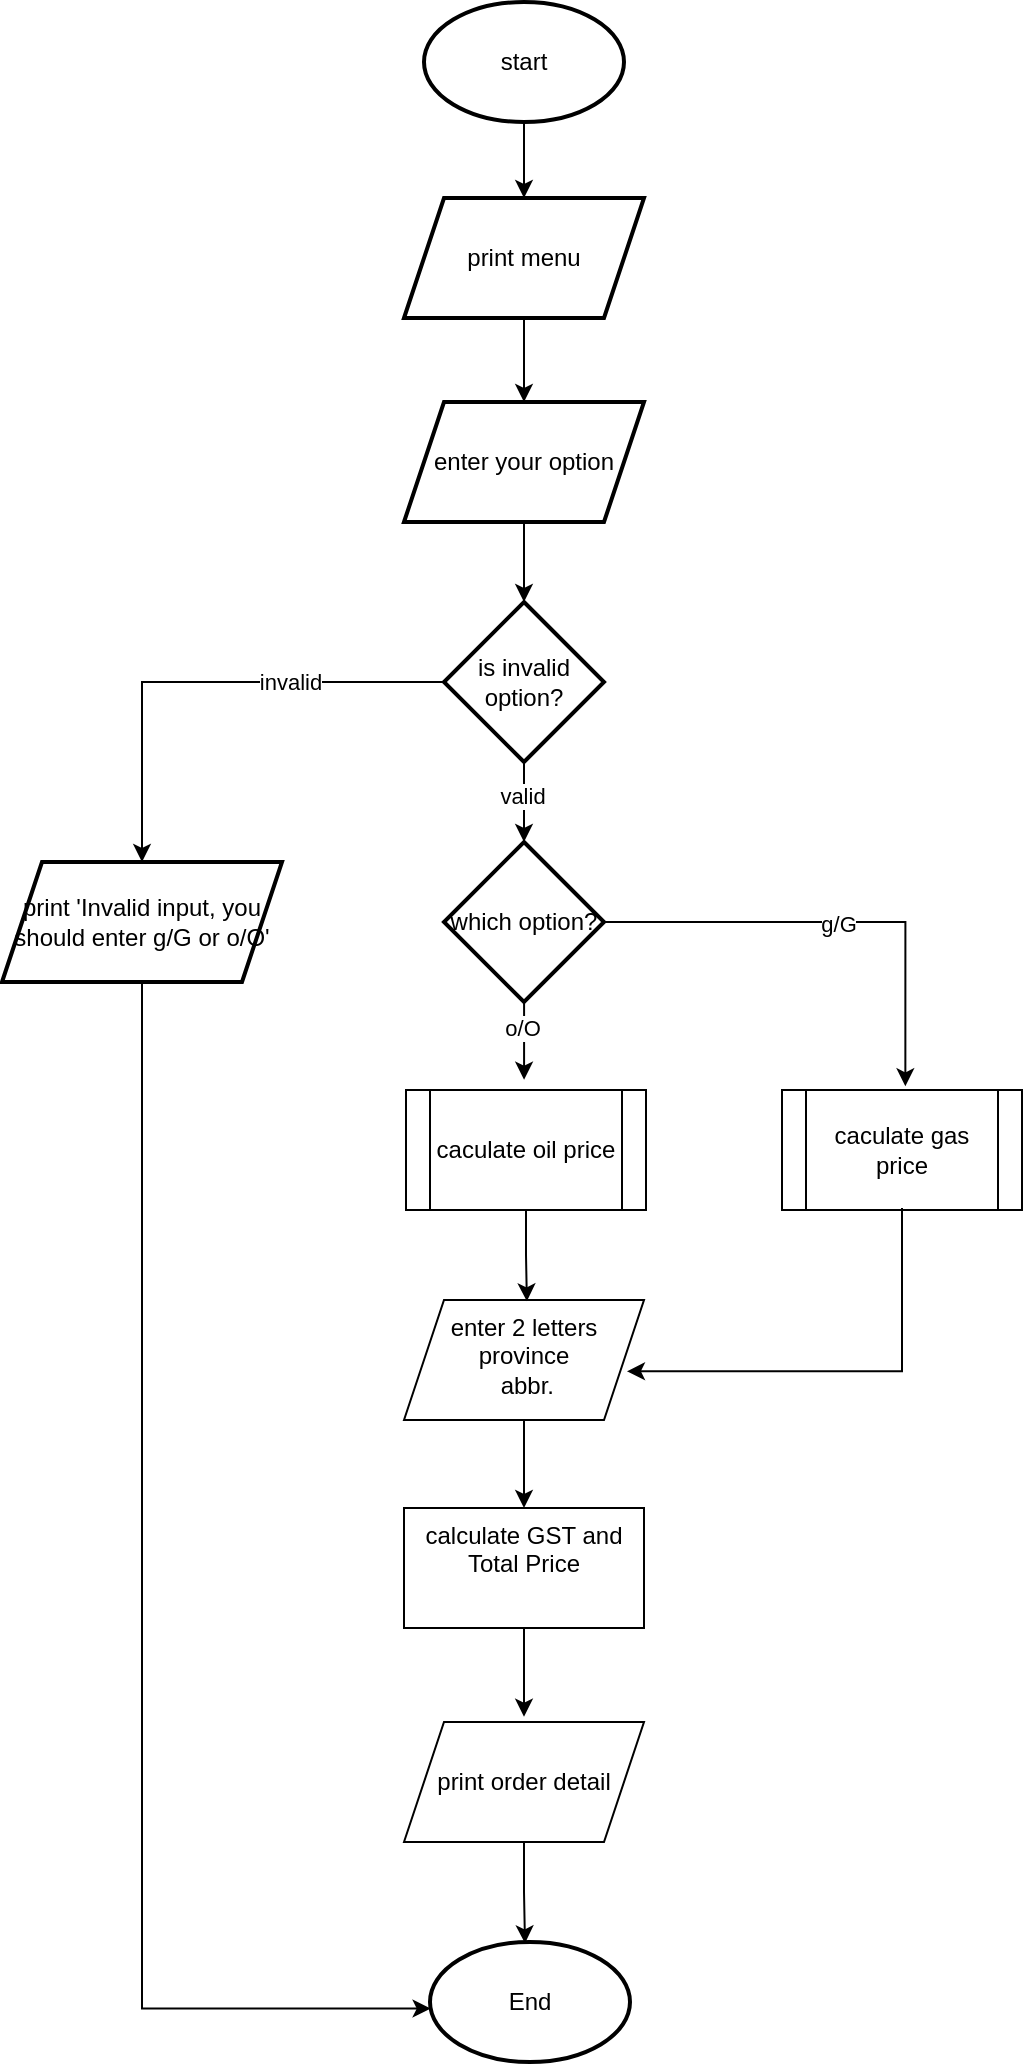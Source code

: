 <mxfile version="22.0.4" type="device" pages="2">
  <diagram id="C5RBs43oDa-KdzZeNtuy" name="Page-1">
    <mxGraphModel dx="1500" dy="763" grid="1" gridSize="10" guides="1" tooltips="1" connect="0" arrows="1" fold="1" page="1" pageScale="1" pageWidth="827" pageHeight="1169" math="0" shadow="0">
      <root>
        <mxCell id="WIyWlLk6GJQsqaUBKTNV-0" />
        <mxCell id="WIyWlLk6GJQsqaUBKTNV-1" parent="WIyWlLk6GJQsqaUBKTNV-0" />
        <mxCell id="py212hZVH1_2ZGQBk9sO-63" style="edgeStyle=orthogonalEdgeStyle;rounded=0;orthogonalLoop=1;jettySize=auto;html=1;exitX=0.5;exitY=1;exitDx=0;exitDy=0;exitPerimeter=0;entryX=0.5;entryY=0;entryDx=0;entryDy=0;" parent="WIyWlLk6GJQsqaUBKTNV-1" source="py212hZVH1_2ZGQBk9sO-1" target="py212hZVH1_2ZGQBk9sO-9" edge="1">
          <mxGeometry relative="1" as="geometry" />
        </mxCell>
        <mxCell id="py212hZVH1_2ZGQBk9sO-1" value="&lt;div&gt;start&lt;/div&gt;" style="strokeWidth=2;html=1;shape=mxgraph.flowchart.start_1;whiteSpace=wrap;" parent="WIyWlLk6GJQsqaUBKTNV-1" vertex="1">
          <mxGeometry x="311" y="67" width="100" height="60" as="geometry" />
        </mxCell>
        <mxCell id="py212hZVH1_2ZGQBk9sO-16" value="" style="edgeStyle=orthogonalEdgeStyle;rounded=0;orthogonalLoop=1;jettySize=auto;html=1;" parent="WIyWlLk6GJQsqaUBKTNV-1" source="py212hZVH1_2ZGQBk9sO-9" target="py212hZVH1_2ZGQBk9sO-15" edge="1">
          <mxGeometry relative="1" as="geometry" />
        </mxCell>
        <mxCell id="py212hZVH1_2ZGQBk9sO-9" value="print menu" style="shape=parallelogram;perimeter=parallelogramPerimeter;whiteSpace=wrap;html=1;fixedSize=1;strokeWidth=2;" parent="WIyWlLk6GJQsqaUBKTNV-1" vertex="1">
          <mxGeometry x="301" y="165" width="120" height="60" as="geometry" />
        </mxCell>
        <mxCell id="py212hZVH1_2ZGQBk9sO-18" value="" style="edgeStyle=orthogonalEdgeStyle;rounded=0;orthogonalLoop=1;jettySize=auto;html=1;" parent="WIyWlLk6GJQsqaUBKTNV-1" source="py212hZVH1_2ZGQBk9sO-15" target="py212hZVH1_2ZGQBk9sO-17" edge="1">
          <mxGeometry relative="1" as="geometry" />
        </mxCell>
        <mxCell id="py212hZVH1_2ZGQBk9sO-15" value="enter your option" style="shape=parallelogram;perimeter=parallelogramPerimeter;whiteSpace=wrap;html=1;fixedSize=1;strokeWidth=2;" parent="WIyWlLk6GJQsqaUBKTNV-1" vertex="1">
          <mxGeometry x="301" y="267" width="120" height="60" as="geometry" />
        </mxCell>
        <mxCell id="py212hZVH1_2ZGQBk9sO-32" value="" style="edgeStyle=orthogonalEdgeStyle;rounded=0;orthogonalLoop=1;jettySize=auto;html=1;" parent="WIyWlLk6GJQsqaUBKTNV-1" source="py212hZVH1_2ZGQBk9sO-17" target="py212hZVH1_2ZGQBk9sO-31" edge="1">
          <mxGeometry relative="1" as="geometry" />
        </mxCell>
        <mxCell id="py212hZVH1_2ZGQBk9sO-41" value="invalid" style="edgeLabel;html=1;align=center;verticalAlign=middle;resizable=0;points=[];" parent="py212hZVH1_2ZGQBk9sO-32" vertex="1" connectable="0">
          <mxGeometry x="-0.356" relative="1" as="geometry">
            <mxPoint as="offset" />
          </mxGeometry>
        </mxCell>
        <mxCell id="py212hZVH1_2ZGQBk9sO-36" value="" style="edgeStyle=orthogonalEdgeStyle;rounded=0;orthogonalLoop=1;jettySize=auto;html=1;" parent="WIyWlLk6GJQsqaUBKTNV-1" source="py212hZVH1_2ZGQBk9sO-17" target="py212hZVH1_2ZGQBk9sO-35" edge="1">
          <mxGeometry relative="1" as="geometry" />
        </mxCell>
        <mxCell id="py212hZVH1_2ZGQBk9sO-40" value="valid" style="edgeLabel;html=1;align=center;verticalAlign=middle;resizable=0;points=[];" parent="py212hZVH1_2ZGQBk9sO-36" vertex="1" connectable="0">
          <mxGeometry x="-0.167" y="-1" relative="1" as="geometry">
            <mxPoint as="offset" />
          </mxGeometry>
        </mxCell>
        <mxCell id="py212hZVH1_2ZGQBk9sO-17" value="is invalid option?" style="rhombus;whiteSpace=wrap;html=1;strokeWidth=2;" parent="WIyWlLk6GJQsqaUBKTNV-1" vertex="1">
          <mxGeometry x="321" y="367" width="80" height="80" as="geometry" />
        </mxCell>
        <mxCell id="py212hZVH1_2ZGQBk9sO-31" value="print &#39;Invalid input, you should enter g/G or o/O&#39;" style="shape=parallelogram;perimeter=parallelogramPerimeter;whiteSpace=wrap;html=1;fixedSize=1;strokeWidth=2;" parent="WIyWlLk6GJQsqaUBKTNV-1" vertex="1">
          <mxGeometry x="100" y="497" width="140" height="60" as="geometry" />
        </mxCell>
        <mxCell id="py212hZVH1_2ZGQBk9sO-35" value="which option?" style="rhombus;whiteSpace=wrap;html=1;strokeWidth=2;" parent="WIyWlLk6GJQsqaUBKTNV-1" vertex="1">
          <mxGeometry x="321" y="487" width="80" height="80" as="geometry" />
        </mxCell>
        <mxCell id="py212hZVH1_2ZGQBk9sO-49" style="edgeStyle=orthogonalEdgeStyle;rounded=0;orthogonalLoop=1;jettySize=auto;html=1;exitX=1;exitY=0.5;exitDx=0;exitDy=0;entryX=0.514;entryY=-0.031;entryDx=0;entryDy=0;entryPerimeter=0;" parent="WIyWlLk6GJQsqaUBKTNV-1" source="py212hZVH1_2ZGQBk9sO-35" target="73ckv3ikH2MQOi5bMOTV-6" edge="1">
          <mxGeometry relative="1" as="geometry">
            <mxPoint x="495" y="618" as="targetPoint" />
          </mxGeometry>
        </mxCell>
        <mxCell id="py212hZVH1_2ZGQBk9sO-51" value="g/G" style="edgeLabel;html=1;align=center;verticalAlign=middle;resizable=0;points=[];" parent="py212hZVH1_2ZGQBk9sO-49" vertex="1" connectable="0">
          <mxGeometry y="-1" relative="1" as="geometry">
            <mxPoint as="offset" />
          </mxGeometry>
        </mxCell>
        <mxCell id="py212hZVH1_2ZGQBk9sO-58" value="" style="edgeStyle=orthogonalEdgeStyle;rounded=0;orthogonalLoop=1;jettySize=auto;html=1;" parent="WIyWlLk6GJQsqaUBKTNV-1" source="py212hZVH1_2ZGQBk9sO-54" target="py212hZVH1_2ZGQBk9sO-57" edge="1">
          <mxGeometry relative="1" as="geometry" />
        </mxCell>
        <mxCell id="py212hZVH1_2ZGQBk9sO-54" value="&lt;div&gt;enter 2 letters province&lt;/div&gt;&lt;div&gt;&amp;nbsp;abbr.&lt;br&gt;&lt;/div&gt;" style="shape=parallelogram;perimeter=parallelogramPerimeter;whiteSpace=wrap;html=1;fixedSize=1;verticalAlign=top;" parent="WIyWlLk6GJQsqaUBKTNV-1" vertex="1">
          <mxGeometry x="301" y="716" width="120" height="60" as="geometry" />
        </mxCell>
        <mxCell id="py212hZVH1_2ZGQBk9sO-57" value="&lt;div&gt;calculate GST and&lt;/div&gt;&lt;div&gt;Total Price&lt;br&gt;&lt;/div&gt;" style="whiteSpace=wrap;html=1;verticalAlign=top;" parent="WIyWlLk6GJQsqaUBKTNV-1" vertex="1">
          <mxGeometry x="301" y="820" width="120" height="60" as="geometry" />
        </mxCell>
        <mxCell id="py212hZVH1_2ZGQBk9sO-59" value="End" style="strokeWidth=2;html=1;shape=mxgraph.flowchart.start_1;whiteSpace=wrap;" parent="WIyWlLk6GJQsqaUBKTNV-1" vertex="1">
          <mxGeometry x="314" y="1037" width="100" height="60" as="geometry" />
        </mxCell>
        <mxCell id="py212hZVH1_2ZGQBk9sO-69" value="print order detail" style="shape=parallelogram;perimeter=parallelogramPerimeter;whiteSpace=wrap;html=1;fixedSize=1;" parent="WIyWlLk6GJQsqaUBKTNV-1" vertex="1">
          <mxGeometry x="301" y="927" width="120" height="60" as="geometry" />
        </mxCell>
        <mxCell id="py212hZVH1_2ZGQBk9sO-70" style="edgeStyle=orthogonalEdgeStyle;rounded=0;orthogonalLoop=1;jettySize=auto;html=1;entryX=0.5;entryY=-0.044;entryDx=0;entryDy=0;entryPerimeter=0;" parent="WIyWlLk6GJQsqaUBKTNV-1" source="py212hZVH1_2ZGQBk9sO-57" target="py212hZVH1_2ZGQBk9sO-69" edge="1">
          <mxGeometry relative="1" as="geometry" />
        </mxCell>
        <mxCell id="py212hZVH1_2ZGQBk9sO-71" style="edgeStyle=orthogonalEdgeStyle;rounded=0;orthogonalLoop=1;jettySize=auto;html=1;entryX=0.475;entryY=0.011;entryDx=0;entryDy=0;entryPerimeter=0;" parent="WIyWlLk6GJQsqaUBKTNV-1" source="py212hZVH1_2ZGQBk9sO-69" target="py212hZVH1_2ZGQBk9sO-59" edge="1">
          <mxGeometry relative="1" as="geometry" />
        </mxCell>
        <mxCell id="py212hZVH1_2ZGQBk9sO-73" style="edgeStyle=orthogonalEdgeStyle;rounded=0;orthogonalLoop=1;jettySize=auto;html=1;entryX=0.003;entryY=0.555;entryDx=0;entryDy=0;entryPerimeter=0;" parent="WIyWlLk6GJQsqaUBKTNV-1" source="py212hZVH1_2ZGQBk9sO-31" target="py212hZVH1_2ZGQBk9sO-59" edge="1">
          <mxGeometry relative="1" as="geometry">
            <Array as="points">
              <mxPoint x="170" y="1070" />
            </Array>
          </mxGeometry>
        </mxCell>
        <mxCell id="73ckv3ikH2MQOi5bMOTV-2" value="caculate oil price " style="shape=process;whiteSpace=wrap;html=1;backgroundOutline=1;" vertex="1" parent="WIyWlLk6GJQsqaUBKTNV-1">
          <mxGeometry x="302" y="611" width="120" height="60" as="geometry" />
        </mxCell>
        <mxCell id="73ckv3ikH2MQOi5bMOTV-3" style="edgeStyle=orthogonalEdgeStyle;rounded=0;orthogonalLoop=1;jettySize=auto;html=1;entryX=0.492;entryY=-0.086;entryDx=0;entryDy=0;entryPerimeter=0;" edge="1" parent="WIyWlLk6GJQsqaUBKTNV-1" source="py212hZVH1_2ZGQBk9sO-35" target="73ckv3ikH2MQOi5bMOTV-2">
          <mxGeometry relative="1" as="geometry" />
        </mxCell>
        <mxCell id="73ckv3ikH2MQOi5bMOTV-5" value="o/O" style="edgeLabel;html=1;align=center;verticalAlign=middle;resizable=0;points=[];" vertex="1" connectable="0" parent="73ckv3ikH2MQOi5bMOTV-3">
          <mxGeometry x="-0.329" y="-1" relative="1" as="geometry">
            <mxPoint as="offset" />
          </mxGeometry>
        </mxCell>
        <mxCell id="73ckv3ikH2MQOi5bMOTV-4" style="edgeStyle=orthogonalEdgeStyle;rounded=0;orthogonalLoop=1;jettySize=auto;html=1;entryX=0.512;entryY=0.011;entryDx=0;entryDy=0;entryPerimeter=0;" edge="1" parent="WIyWlLk6GJQsqaUBKTNV-1" source="73ckv3ikH2MQOi5bMOTV-2" target="py212hZVH1_2ZGQBk9sO-54">
          <mxGeometry relative="1" as="geometry" />
        </mxCell>
        <mxCell id="73ckv3ikH2MQOi5bMOTV-6" value="caculate gas price" style="shape=process;whiteSpace=wrap;html=1;backgroundOutline=1;" vertex="1" parent="WIyWlLk6GJQsqaUBKTNV-1">
          <mxGeometry x="490" y="611" width="120" height="60" as="geometry" />
        </mxCell>
        <mxCell id="73ckv3ikH2MQOi5bMOTV-7" style="edgeStyle=orthogonalEdgeStyle;rounded=0;orthogonalLoop=1;jettySize=auto;html=1;entryX=0.929;entryY=0.594;entryDx=0;entryDy=0;entryPerimeter=0;exitX=0.5;exitY=0.983;exitDx=0;exitDy=0;exitPerimeter=0;" edge="1" parent="WIyWlLk6GJQsqaUBKTNV-1" source="73ckv3ikH2MQOi5bMOTV-6" target="py212hZVH1_2ZGQBk9sO-54">
          <mxGeometry relative="1" as="geometry">
            <Array as="points">
              <mxPoint x="550" y="752" />
            </Array>
          </mxGeometry>
        </mxCell>
      </root>
    </mxGraphModel>
  </diagram>
  <diagram id="r-ucOCIuMwUWp28g3-6L" name="第 2 页">
    <mxGraphModel dx="1050" dy="534" grid="1" gridSize="10" guides="1" tooltips="1" connect="1" arrows="1" fold="1" page="1" pageScale="1" pageWidth="827" pageHeight="1169" math="0" shadow="0">
      <root>
        <mxCell id="0" />
        <mxCell id="1" parent="0" />
      </root>
    </mxGraphModel>
  </diagram>
</mxfile>
